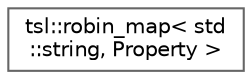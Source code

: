 digraph "Graphical Class Hierarchy"
{
 // INTERACTIVE_SVG=YES
 // LATEX_PDF_SIZE
  bgcolor="transparent";
  edge [fontname=Helvetica,fontsize=10,labelfontname=Helvetica,labelfontsize=10];
  node [fontname=Helvetica,fontsize=10,shape=box,height=0.2,width=0.4];
  rankdir="LR";
  Node0 [id="Node000000",label="tsl::robin_map\< std\l::string, Property \>",height=0.2,width=0.4,color="grey40", fillcolor="white", style="filled",URL="$classtsl_1_1robin__map.html",tooltip=" "];
}
